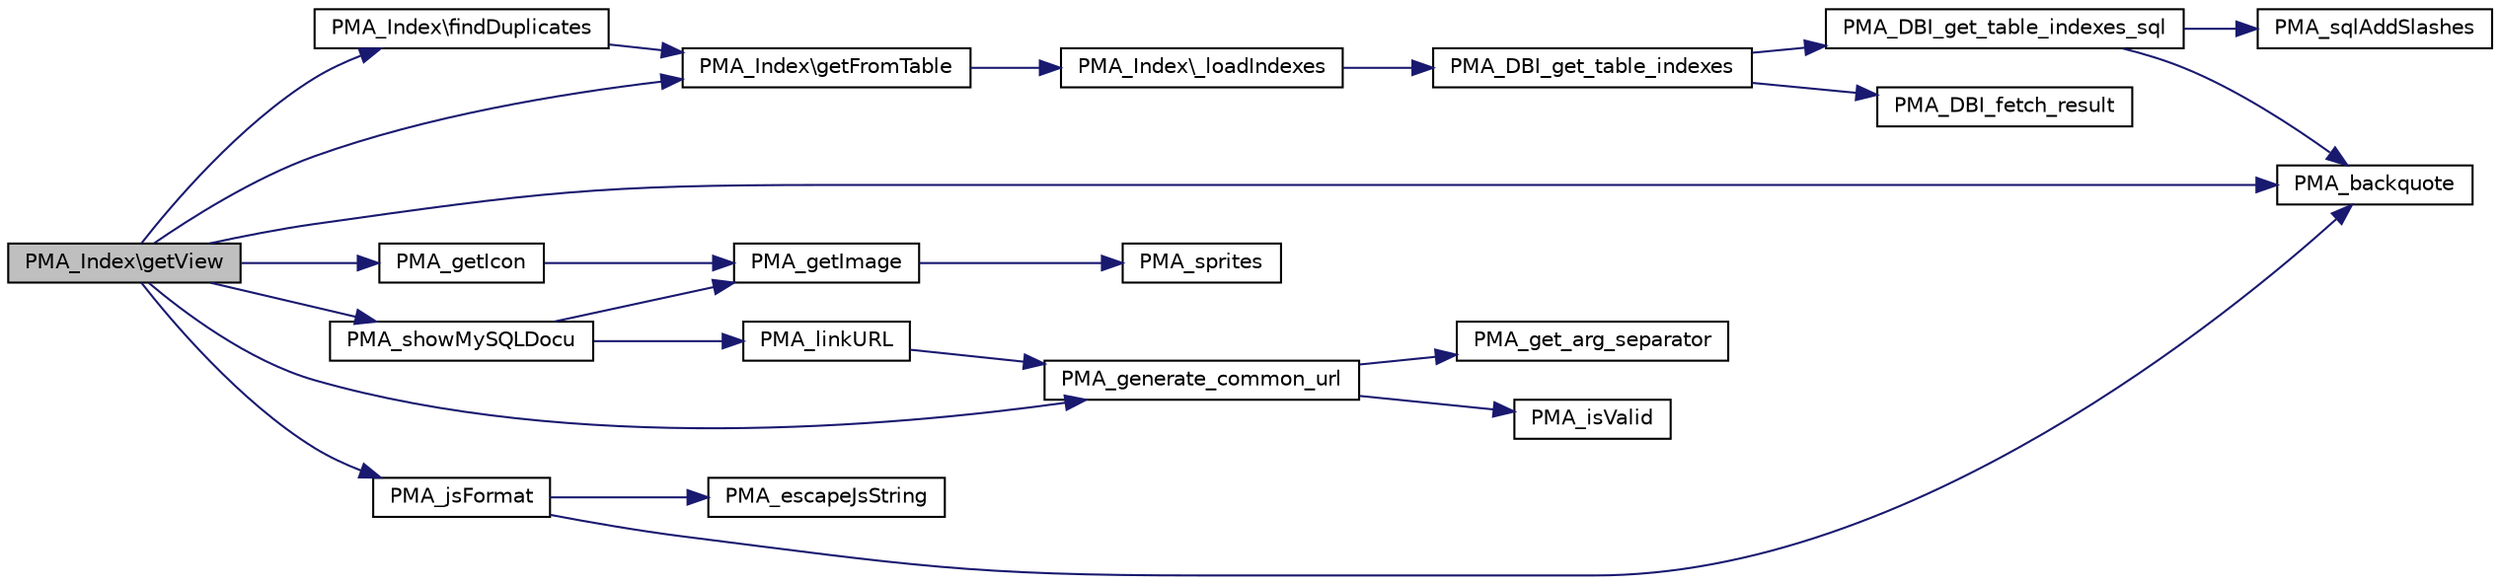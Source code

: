 digraph G
{
  edge [fontname="Helvetica",fontsize="10",labelfontname="Helvetica",labelfontsize="10"];
  node [fontname="Helvetica",fontsize="10",shape=record];
  rankdir="LR";
  Node1 [label="PMA_Index\\getView",height=0.2,width=0.4,color="black", fillcolor="grey75", style="filled" fontcolor="black"];
  Node1 -> Node2 [color="midnightblue",fontsize="10",style="solid",fontname="Helvetica"];
  Node2 [label="PMA_Index\\getFromTable",height=0.2,width=0.4,color="black", fillcolor="white", style="filled",URL="$classPMA__Index.html#ad8b7ce6fee21c5ac8e915642e6ee466b",tooltip="returns an array with all indexes from the given table"];
  Node2 -> Node3 [color="midnightblue",fontsize="10",style="solid",fontname="Helvetica"];
  Node3 [label="PMA_Index\\_loadIndexes",height=0.2,width=0.4,color="black", fillcolor="white", style="filled",URL="$classPMA__Index.html#a8de4de29f22e722462a9f74892b443a9",tooltip="Load index data for table."];
  Node3 -> Node4 [color="midnightblue",fontsize="10",style="solid",fontname="Helvetica"];
  Node4 [label="PMA_DBI_get_table_indexes",height=0.2,width=0.4,color="black", fillcolor="white", style="filled",URL="$database__interface_8lib_8php.html#ad024afebf46c43570280d649c48954ba",tooltip="Returns indexes of a table."];
  Node4 -> Node5 [color="midnightblue",fontsize="10",style="solid",fontname="Helvetica"];
  Node5 [label="PMA_DBI_get_table_indexes_sql",height=0.2,width=0.4,color="black", fillcolor="white", style="filled",URL="$database__interface_8lib_8php.html#a08524b087dc87a07e0d838fdec49c77d",tooltip="Returns SQL for fetching information on table indexes (SHOW INDEXES)"];
  Node5 -> Node6 [color="midnightblue",fontsize="10",style="solid",fontname="Helvetica"];
  Node6 [label="PMA_sqlAddSlashes",height=0.2,width=0.4,color="black", fillcolor="white", style="filled",URL="$common_8lib_8php.html#a799062f79f401d1f20735d292d008eaf",tooltip="Add slashes before &quot;&#39;&quot; and &quot;\&quot; characters so a value containing them can be used in a sql comparison..."];
  Node5 -> Node7 [color="midnightblue",fontsize="10",style="solid",fontname="Helvetica"];
  Node7 [label="PMA_backquote",height=0.2,width=0.4,color="black", fillcolor="white", style="filled",URL="$common_8lib_8php.html#a81c4628f679a153bb4475c5ee2ae49ec",tooltip="Adds backquotes on both sides of a database, table or field name."];
  Node4 -> Node8 [color="midnightblue",fontsize="10",style="solid",fontname="Helvetica"];
  Node8 [label="PMA_DBI_fetch_result",height=0.2,width=0.4,color="black", fillcolor="white", style="filled",URL="$database__interface_8lib_8php.html#a761f919096699667412d2ffd391eaa5b",tooltip="returns all rows in the resultset in one array"];
  Node1 -> Node9 [color="midnightblue",fontsize="10",style="solid",fontname="Helvetica"];
  Node9 [label="PMA_showMySQLDocu",height=0.2,width=0.4,color="black", fillcolor="white", style="filled",URL="$common_8lib_8php.html#a5b2c38942cb8fe55e02ba17d0bef9f15",tooltip="Displays a link to the official MySQL documentation."];
  Node9 -> Node10 [color="midnightblue",fontsize="10",style="solid",fontname="Helvetica"];
  Node10 [label="PMA_linkURL",height=0.2,width=0.4,color="black", fillcolor="white", style="filled",URL="$core_8lib_8php.html#a9bbc563e958307413cd9a83f70ff2590",tooltip="Returns link to (possibly) external site using defined redirector."];
  Node10 -> Node11 [color="midnightblue",fontsize="10",style="solid",fontname="Helvetica"];
  Node11 [label="PMA_generate_common_url",height=0.2,width=0.4,color="black", fillcolor="white", style="filled",URL="$url__generating_8lib_8php.html#ad5c0cfef7cb600a158a1ef5fa321a094",tooltip="Generates text with URL parameters."];
  Node11 -> Node12 [color="midnightblue",fontsize="10",style="solid",fontname="Helvetica"];
  Node12 [label="PMA_isValid",height=0.2,width=0.4,color="black", fillcolor="white", style="filled",URL="$core_8lib_8php.html#a1b8fd01cdfbdfaac35e692fcdaaad700",tooltip="checks given $var against $type or $compare"];
  Node11 -> Node13 [color="midnightblue",fontsize="10",style="solid",fontname="Helvetica"];
  Node13 [label="PMA_get_arg_separator",height=0.2,width=0.4,color="black", fillcolor="white", style="filled",URL="$url__generating_8lib_8php.html#a4ba0b6653c22a19615683ab743c1b4e1",tooltip="Returns url separator."];
  Node9 -> Node14 [color="midnightblue",fontsize="10",style="solid",fontname="Helvetica"];
  Node14 [label="PMA_getImage",height=0.2,width=0.4,color="black", fillcolor="white", style="filled",URL="$common_8lib_8php.html#a54fdec9763bf305a5082d23a5d7d5957",tooltip="Returns an HTML IMG tag for a particular image from a theme, which may be an actual file or an icon f..."];
  Node14 -> Node15 [color="midnightblue",fontsize="10",style="solid",fontname="Helvetica"];
  Node15 [label="PMA_sprites",height=0.2,width=0.4,color="black", fillcolor="white", style="filled",URL="$original_2sprites_8lib_8php.html#adb1d24853efb54486657e2e22bd9755e"];
  Node1 -> Node16 [color="midnightblue",fontsize="10",style="solid",fontname="Helvetica"];
  Node16 [label="PMA_Index\\findDuplicates",height=0.2,width=0.4,color="black", fillcolor="white", style="filled",URL="$classPMA__Index.html#a1847d139af9eb1afbac836d726f4452b",tooltip="Function to check over array of indexes and look for common problems."];
  Node16 -> Node2 [color="midnightblue",fontsize="10",style="solid",fontname="Helvetica"];
  Node1 -> Node11 [color="midnightblue",fontsize="10",style="solid",fontname="Helvetica"];
  Node1 -> Node17 [color="midnightblue",fontsize="10",style="solid",fontname="Helvetica"];
  Node17 [label="PMA_getIcon",height=0.2,width=0.4,color="black", fillcolor="white", style="filled",URL="$common_8lib_8php.html#a73905c5a8a80014a8d299d0c74176316",tooltip="Returns an HTML IMG tag for a particular icon from a theme, which may be an actual file or an icon fr..."];
  Node17 -> Node14 [color="midnightblue",fontsize="10",style="solid",fontname="Helvetica"];
  Node1 -> Node7 [color="midnightblue",fontsize="10",style="solid",fontname="Helvetica"];
  Node1 -> Node18 [color="midnightblue",fontsize="10",style="solid",fontname="Helvetica"];
  Node18 [label="PMA_jsFormat",height=0.2,width=0.4,color="black", fillcolor="white", style="filled",URL="$js__escape_8lib_8php.html#adefa5e0c287e2534fb2d5a518cebc968",tooltip="Format a string so it can be a string inside JavaScript code inside an eventhandler (onclick..."];
  Node18 -> Node19 [color="midnightblue",fontsize="10",style="solid",fontname="Helvetica"];
  Node19 [label="PMA_escapeJsString",height=0.2,width=0.4,color="black", fillcolor="white", style="filled",URL="$js__escape_8lib_8php.html#a31d2bbc7cf239a64153dd958670f9ac7",tooltip="escapes a string to be inserted as string a JavaScript block enclosed by &lt;![CDATA[ ..."];
  Node18 -> Node7 [color="midnightblue",fontsize="10",style="solid",fontname="Helvetica"];
}
